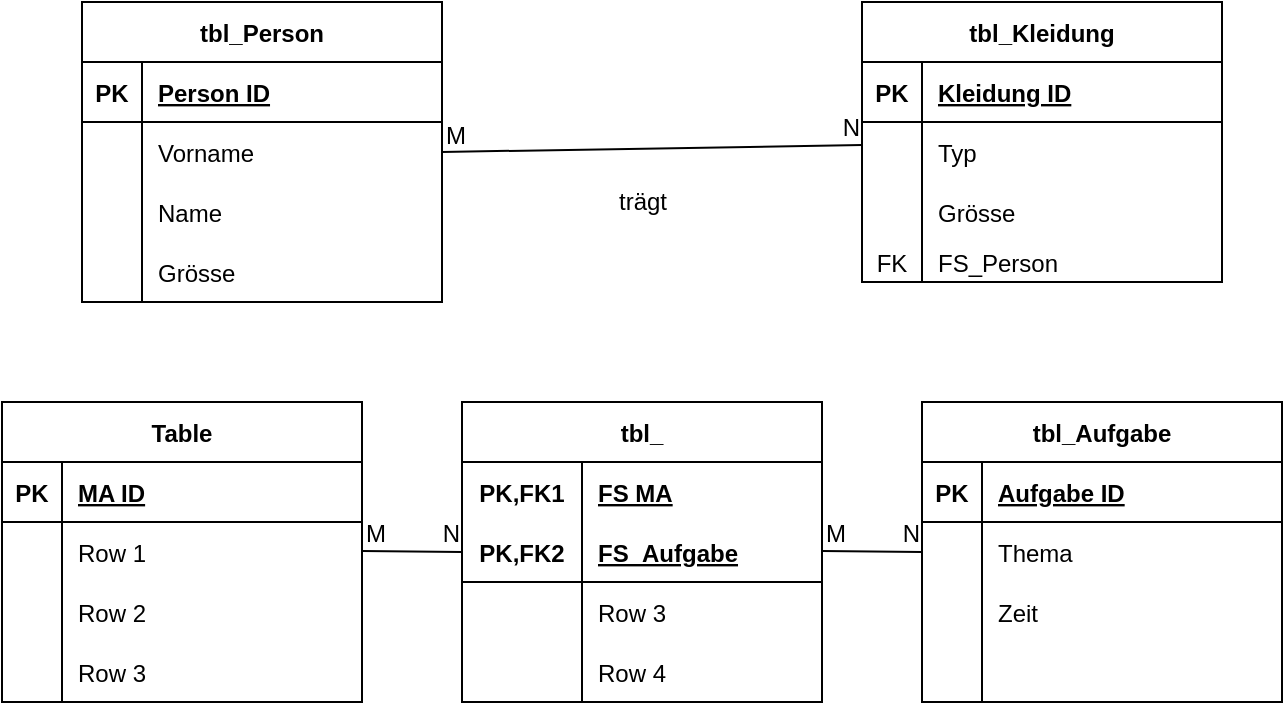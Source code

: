 <mxfile version="20.7.4" type="device"><diagram id="mpMpvYQBf3H_QN6Gp-1d" name="Seite-1"><mxGraphModel dx="642" dy="428" grid="1" gridSize="10" guides="1" tooltips="1" connect="1" arrows="1" fold="1" page="1" pageScale="1" pageWidth="827" pageHeight="1169" math="0" shadow="0"><root><mxCell id="0"/><mxCell id="1" parent="0"/><mxCell id="YbHbZhuPWnZujAh0IzsR-1" value="tbl_Person" style="shape=table;startSize=30;container=1;collapsible=1;childLayout=tableLayout;fixedRows=1;rowLines=0;fontStyle=1;align=center;resizeLast=1;" vertex="1" parent="1"><mxGeometry x="80" y="40" width="180" height="150" as="geometry"/></mxCell><mxCell id="YbHbZhuPWnZujAh0IzsR-2" value="" style="shape=tableRow;horizontal=0;startSize=0;swimlaneHead=0;swimlaneBody=0;fillColor=none;collapsible=0;dropTarget=0;points=[[0,0.5],[1,0.5]];portConstraint=eastwest;top=0;left=0;right=0;bottom=1;" vertex="1" parent="YbHbZhuPWnZujAh0IzsR-1"><mxGeometry y="30" width="180" height="30" as="geometry"/></mxCell><mxCell id="YbHbZhuPWnZujAh0IzsR-3" value="PK" style="shape=partialRectangle;connectable=0;fillColor=none;top=0;left=0;bottom=0;right=0;fontStyle=1;overflow=hidden;" vertex="1" parent="YbHbZhuPWnZujAh0IzsR-2"><mxGeometry width="30" height="30" as="geometry"><mxRectangle width="30" height="30" as="alternateBounds"/></mxGeometry></mxCell><mxCell id="YbHbZhuPWnZujAh0IzsR-4" value="Person ID" style="shape=partialRectangle;connectable=0;fillColor=none;top=0;left=0;bottom=0;right=0;align=left;spacingLeft=6;fontStyle=5;overflow=hidden;" vertex="1" parent="YbHbZhuPWnZujAh0IzsR-2"><mxGeometry x="30" width="150" height="30" as="geometry"><mxRectangle width="150" height="30" as="alternateBounds"/></mxGeometry></mxCell><mxCell id="YbHbZhuPWnZujAh0IzsR-5" value="" style="shape=tableRow;horizontal=0;startSize=0;swimlaneHead=0;swimlaneBody=0;fillColor=none;collapsible=0;dropTarget=0;points=[[0,0.5],[1,0.5]];portConstraint=eastwest;top=0;left=0;right=0;bottom=0;" vertex="1" parent="YbHbZhuPWnZujAh0IzsR-1"><mxGeometry y="60" width="180" height="30" as="geometry"/></mxCell><mxCell id="YbHbZhuPWnZujAh0IzsR-6" value="" style="shape=partialRectangle;connectable=0;fillColor=none;top=0;left=0;bottom=0;right=0;editable=1;overflow=hidden;" vertex="1" parent="YbHbZhuPWnZujAh0IzsR-5"><mxGeometry width="30" height="30" as="geometry"><mxRectangle width="30" height="30" as="alternateBounds"/></mxGeometry></mxCell><mxCell id="YbHbZhuPWnZujAh0IzsR-7" value="Vorname" style="shape=partialRectangle;connectable=0;fillColor=none;top=0;left=0;bottom=0;right=0;align=left;spacingLeft=6;overflow=hidden;" vertex="1" parent="YbHbZhuPWnZujAh0IzsR-5"><mxGeometry x="30" width="150" height="30" as="geometry"><mxRectangle width="150" height="30" as="alternateBounds"/></mxGeometry></mxCell><mxCell id="YbHbZhuPWnZujAh0IzsR-8" value="" style="shape=tableRow;horizontal=0;startSize=0;swimlaneHead=0;swimlaneBody=0;fillColor=none;collapsible=0;dropTarget=0;points=[[0,0.5],[1,0.5]];portConstraint=eastwest;top=0;left=0;right=0;bottom=0;" vertex="1" parent="YbHbZhuPWnZujAh0IzsR-1"><mxGeometry y="90" width="180" height="30" as="geometry"/></mxCell><mxCell id="YbHbZhuPWnZujAh0IzsR-9" value="" style="shape=partialRectangle;connectable=0;fillColor=none;top=0;left=0;bottom=0;right=0;editable=1;overflow=hidden;" vertex="1" parent="YbHbZhuPWnZujAh0IzsR-8"><mxGeometry width="30" height="30" as="geometry"><mxRectangle width="30" height="30" as="alternateBounds"/></mxGeometry></mxCell><mxCell id="YbHbZhuPWnZujAh0IzsR-10" value="Name" style="shape=partialRectangle;connectable=0;fillColor=none;top=0;left=0;bottom=0;right=0;align=left;spacingLeft=6;overflow=hidden;" vertex="1" parent="YbHbZhuPWnZujAh0IzsR-8"><mxGeometry x="30" width="150" height="30" as="geometry"><mxRectangle width="150" height="30" as="alternateBounds"/></mxGeometry></mxCell><mxCell id="YbHbZhuPWnZujAh0IzsR-11" value="" style="shape=tableRow;horizontal=0;startSize=0;swimlaneHead=0;swimlaneBody=0;fillColor=none;collapsible=0;dropTarget=0;points=[[0,0.5],[1,0.5]];portConstraint=eastwest;top=0;left=0;right=0;bottom=0;" vertex="1" parent="YbHbZhuPWnZujAh0IzsR-1"><mxGeometry y="120" width="180" height="30" as="geometry"/></mxCell><mxCell id="YbHbZhuPWnZujAh0IzsR-12" value="" style="shape=partialRectangle;connectable=0;fillColor=none;top=0;left=0;bottom=0;right=0;editable=1;overflow=hidden;" vertex="1" parent="YbHbZhuPWnZujAh0IzsR-11"><mxGeometry width="30" height="30" as="geometry"><mxRectangle width="30" height="30" as="alternateBounds"/></mxGeometry></mxCell><mxCell id="YbHbZhuPWnZujAh0IzsR-13" value="Grösse" style="shape=partialRectangle;connectable=0;fillColor=none;top=0;left=0;bottom=0;right=0;align=left;spacingLeft=6;overflow=hidden;" vertex="1" parent="YbHbZhuPWnZujAh0IzsR-11"><mxGeometry x="30" width="150" height="30" as="geometry"><mxRectangle width="150" height="30" as="alternateBounds"/></mxGeometry></mxCell><mxCell id="YbHbZhuPWnZujAh0IzsR-14" value="" style="endArrow=none;html=1;rounded=0;exitX=1;exitY=0.5;exitDx=0;exitDy=0;" edge="1" parent="1" source="YbHbZhuPWnZujAh0IzsR-5" target="YbHbZhuPWnZujAh0IzsR-17"><mxGeometry relative="1" as="geometry"><mxPoint x="380" y="90" as="sourcePoint"/><mxPoint x="540" y="90" as="targetPoint"/><Array as="points"/></mxGeometry></mxCell><mxCell id="YbHbZhuPWnZujAh0IzsR-15" value="M" style="resizable=0;html=1;align=left;verticalAlign=bottom;" connectable="0" vertex="1" parent="YbHbZhuPWnZujAh0IzsR-14"><mxGeometry x="-1" relative="1" as="geometry"/></mxCell><mxCell id="YbHbZhuPWnZujAh0IzsR-16" value="N" style="resizable=0;html=1;align=right;verticalAlign=bottom;" connectable="0" vertex="1" parent="YbHbZhuPWnZujAh0IzsR-14"><mxGeometry x="1" relative="1" as="geometry"/></mxCell><mxCell id="YbHbZhuPWnZujAh0IzsR-17" value="tbl_Kleidung" style="shape=table;startSize=30;container=1;collapsible=1;childLayout=tableLayout;fixedRows=1;rowLines=0;fontStyle=1;align=center;resizeLast=1;" vertex="1" parent="1"><mxGeometry x="470" y="40" width="180" height="140" as="geometry"/></mxCell><mxCell id="YbHbZhuPWnZujAh0IzsR-18" value="" style="shape=tableRow;horizontal=0;startSize=0;swimlaneHead=0;swimlaneBody=0;fillColor=none;collapsible=0;dropTarget=0;points=[[0,0.5],[1,0.5]];portConstraint=eastwest;top=0;left=0;right=0;bottom=1;" vertex="1" parent="YbHbZhuPWnZujAh0IzsR-17"><mxGeometry y="30" width="180" height="30" as="geometry"/></mxCell><mxCell id="YbHbZhuPWnZujAh0IzsR-19" value="PK" style="shape=partialRectangle;connectable=0;fillColor=none;top=0;left=0;bottom=0;right=0;fontStyle=1;overflow=hidden;" vertex="1" parent="YbHbZhuPWnZujAh0IzsR-18"><mxGeometry width="30" height="30" as="geometry"><mxRectangle width="30" height="30" as="alternateBounds"/></mxGeometry></mxCell><mxCell id="YbHbZhuPWnZujAh0IzsR-20" value="Kleidung ID" style="shape=partialRectangle;connectable=0;fillColor=none;top=0;left=0;bottom=0;right=0;align=left;spacingLeft=6;fontStyle=5;overflow=hidden;" vertex="1" parent="YbHbZhuPWnZujAh0IzsR-18"><mxGeometry x="30" width="150" height="30" as="geometry"><mxRectangle width="150" height="30" as="alternateBounds"/></mxGeometry></mxCell><mxCell id="YbHbZhuPWnZujAh0IzsR-21" value="" style="shape=tableRow;horizontal=0;startSize=0;swimlaneHead=0;swimlaneBody=0;fillColor=none;collapsible=0;dropTarget=0;points=[[0,0.5],[1,0.5]];portConstraint=eastwest;top=0;left=0;right=0;bottom=0;" vertex="1" parent="YbHbZhuPWnZujAh0IzsR-17"><mxGeometry y="60" width="180" height="30" as="geometry"/></mxCell><mxCell id="YbHbZhuPWnZujAh0IzsR-22" value="" style="shape=partialRectangle;connectable=0;fillColor=none;top=0;left=0;bottom=0;right=0;editable=1;overflow=hidden;" vertex="1" parent="YbHbZhuPWnZujAh0IzsR-21"><mxGeometry width="30" height="30" as="geometry"><mxRectangle width="30" height="30" as="alternateBounds"/></mxGeometry></mxCell><mxCell id="YbHbZhuPWnZujAh0IzsR-23" value="Typ" style="shape=partialRectangle;connectable=0;fillColor=none;top=0;left=0;bottom=0;right=0;align=left;spacingLeft=6;overflow=hidden;" vertex="1" parent="YbHbZhuPWnZujAh0IzsR-21"><mxGeometry x="30" width="150" height="30" as="geometry"><mxRectangle width="150" height="30" as="alternateBounds"/></mxGeometry></mxCell><mxCell id="YbHbZhuPWnZujAh0IzsR-24" value="" style="shape=tableRow;horizontal=0;startSize=0;swimlaneHead=0;swimlaneBody=0;fillColor=none;collapsible=0;dropTarget=0;points=[[0,0.5],[1,0.5]];portConstraint=eastwest;top=0;left=0;right=0;bottom=0;" vertex="1" parent="YbHbZhuPWnZujAh0IzsR-17"><mxGeometry y="90" width="180" height="30" as="geometry"/></mxCell><mxCell id="YbHbZhuPWnZujAh0IzsR-25" value="" style="shape=partialRectangle;connectable=0;fillColor=none;top=0;left=0;bottom=0;right=0;editable=1;overflow=hidden;" vertex="1" parent="YbHbZhuPWnZujAh0IzsR-24"><mxGeometry width="30" height="30" as="geometry"><mxRectangle width="30" height="30" as="alternateBounds"/></mxGeometry></mxCell><mxCell id="YbHbZhuPWnZujAh0IzsR-26" value="Grösse" style="shape=partialRectangle;connectable=0;fillColor=none;top=0;left=0;bottom=0;right=0;align=left;spacingLeft=6;overflow=hidden;" vertex="1" parent="YbHbZhuPWnZujAh0IzsR-24"><mxGeometry x="30" width="150" height="30" as="geometry"><mxRectangle width="150" height="30" as="alternateBounds"/></mxGeometry></mxCell><mxCell id="YbHbZhuPWnZujAh0IzsR-27" value="" style="shape=tableRow;horizontal=0;startSize=0;swimlaneHead=0;swimlaneBody=0;fillColor=none;collapsible=0;dropTarget=0;points=[[0,0.5],[1,0.5]];portConstraint=eastwest;top=0;left=0;right=0;bottom=0;" vertex="1" parent="YbHbZhuPWnZujAh0IzsR-17"><mxGeometry y="120" width="180" height="20" as="geometry"/></mxCell><mxCell id="YbHbZhuPWnZujAh0IzsR-28" value="FK" style="shape=partialRectangle;connectable=0;fillColor=none;top=0;left=0;bottom=0;right=0;editable=1;overflow=hidden;" vertex="1" parent="YbHbZhuPWnZujAh0IzsR-27"><mxGeometry width="30" height="20" as="geometry"><mxRectangle width="30" height="20" as="alternateBounds"/></mxGeometry></mxCell><mxCell id="YbHbZhuPWnZujAh0IzsR-29" value="FS_Person" style="shape=partialRectangle;connectable=0;fillColor=none;top=0;left=0;bottom=0;right=0;align=left;spacingLeft=6;overflow=hidden;" vertex="1" parent="YbHbZhuPWnZujAh0IzsR-27"><mxGeometry x="30" width="150" height="20" as="geometry"><mxRectangle width="150" height="20" as="alternateBounds"/></mxGeometry></mxCell><mxCell id="YbHbZhuPWnZujAh0IzsR-30" value="trägt" style="text;html=1;align=center;verticalAlign=middle;resizable=0;points=[];autosize=1;strokeColor=none;fillColor=none;" vertex="1" parent="1"><mxGeometry x="335" y="125" width="50" height="30" as="geometry"/></mxCell><mxCell id="YbHbZhuPWnZujAh0IzsR-31" value="Table" style="shape=table;startSize=30;container=1;collapsible=1;childLayout=tableLayout;fixedRows=1;rowLines=0;fontStyle=1;align=center;resizeLast=1;" vertex="1" parent="1"><mxGeometry x="40" y="240" width="180" height="150" as="geometry"/></mxCell><mxCell id="YbHbZhuPWnZujAh0IzsR-32" value="" style="shape=tableRow;horizontal=0;startSize=0;swimlaneHead=0;swimlaneBody=0;fillColor=none;collapsible=0;dropTarget=0;points=[[0,0.5],[1,0.5]];portConstraint=eastwest;top=0;left=0;right=0;bottom=1;" vertex="1" parent="YbHbZhuPWnZujAh0IzsR-31"><mxGeometry y="30" width="180" height="30" as="geometry"/></mxCell><mxCell id="YbHbZhuPWnZujAh0IzsR-33" value="PK" style="shape=partialRectangle;connectable=0;fillColor=none;top=0;left=0;bottom=0;right=0;fontStyle=1;overflow=hidden;" vertex="1" parent="YbHbZhuPWnZujAh0IzsR-32"><mxGeometry width="30" height="30" as="geometry"><mxRectangle width="30" height="30" as="alternateBounds"/></mxGeometry></mxCell><mxCell id="YbHbZhuPWnZujAh0IzsR-34" value="MA ID" style="shape=partialRectangle;connectable=0;fillColor=none;top=0;left=0;bottom=0;right=0;align=left;spacingLeft=6;fontStyle=5;overflow=hidden;" vertex="1" parent="YbHbZhuPWnZujAh0IzsR-32"><mxGeometry x="30" width="150" height="30" as="geometry"><mxRectangle width="150" height="30" as="alternateBounds"/></mxGeometry></mxCell><mxCell id="YbHbZhuPWnZujAh0IzsR-35" value="" style="shape=tableRow;horizontal=0;startSize=0;swimlaneHead=0;swimlaneBody=0;fillColor=none;collapsible=0;dropTarget=0;points=[[0,0.5],[1,0.5]];portConstraint=eastwest;top=0;left=0;right=0;bottom=0;" vertex="1" parent="YbHbZhuPWnZujAh0IzsR-31"><mxGeometry y="60" width="180" height="30" as="geometry"/></mxCell><mxCell id="YbHbZhuPWnZujAh0IzsR-36" value="" style="shape=partialRectangle;connectable=0;fillColor=none;top=0;left=0;bottom=0;right=0;editable=1;overflow=hidden;" vertex="1" parent="YbHbZhuPWnZujAh0IzsR-35"><mxGeometry width="30" height="30" as="geometry"><mxRectangle width="30" height="30" as="alternateBounds"/></mxGeometry></mxCell><mxCell id="YbHbZhuPWnZujAh0IzsR-37" value="Row 1" style="shape=partialRectangle;connectable=0;fillColor=none;top=0;left=0;bottom=0;right=0;align=left;spacingLeft=6;overflow=hidden;" vertex="1" parent="YbHbZhuPWnZujAh0IzsR-35"><mxGeometry x="30" width="150" height="30" as="geometry"><mxRectangle width="150" height="30" as="alternateBounds"/></mxGeometry></mxCell><mxCell id="YbHbZhuPWnZujAh0IzsR-38" value="" style="shape=tableRow;horizontal=0;startSize=0;swimlaneHead=0;swimlaneBody=0;fillColor=none;collapsible=0;dropTarget=0;points=[[0,0.5],[1,0.5]];portConstraint=eastwest;top=0;left=0;right=0;bottom=0;" vertex="1" parent="YbHbZhuPWnZujAh0IzsR-31"><mxGeometry y="90" width="180" height="30" as="geometry"/></mxCell><mxCell id="YbHbZhuPWnZujAh0IzsR-39" value="" style="shape=partialRectangle;connectable=0;fillColor=none;top=0;left=0;bottom=0;right=0;editable=1;overflow=hidden;" vertex="1" parent="YbHbZhuPWnZujAh0IzsR-38"><mxGeometry width="30" height="30" as="geometry"><mxRectangle width="30" height="30" as="alternateBounds"/></mxGeometry></mxCell><mxCell id="YbHbZhuPWnZujAh0IzsR-40" value="Row 2" style="shape=partialRectangle;connectable=0;fillColor=none;top=0;left=0;bottom=0;right=0;align=left;spacingLeft=6;overflow=hidden;" vertex="1" parent="YbHbZhuPWnZujAh0IzsR-38"><mxGeometry x="30" width="150" height="30" as="geometry"><mxRectangle width="150" height="30" as="alternateBounds"/></mxGeometry></mxCell><mxCell id="YbHbZhuPWnZujAh0IzsR-41" value="" style="shape=tableRow;horizontal=0;startSize=0;swimlaneHead=0;swimlaneBody=0;fillColor=none;collapsible=0;dropTarget=0;points=[[0,0.5],[1,0.5]];portConstraint=eastwest;top=0;left=0;right=0;bottom=0;" vertex="1" parent="YbHbZhuPWnZujAh0IzsR-31"><mxGeometry y="120" width="180" height="30" as="geometry"/></mxCell><mxCell id="YbHbZhuPWnZujAh0IzsR-42" value="" style="shape=partialRectangle;connectable=0;fillColor=none;top=0;left=0;bottom=0;right=0;editable=1;overflow=hidden;" vertex="1" parent="YbHbZhuPWnZujAh0IzsR-41"><mxGeometry width="30" height="30" as="geometry"><mxRectangle width="30" height="30" as="alternateBounds"/></mxGeometry></mxCell><mxCell id="YbHbZhuPWnZujAh0IzsR-43" value="Row 3" style="shape=partialRectangle;connectable=0;fillColor=none;top=0;left=0;bottom=0;right=0;align=left;spacingLeft=6;overflow=hidden;" vertex="1" parent="YbHbZhuPWnZujAh0IzsR-41"><mxGeometry x="30" width="150" height="30" as="geometry"><mxRectangle width="150" height="30" as="alternateBounds"/></mxGeometry></mxCell><mxCell id="YbHbZhuPWnZujAh0IzsR-44" value="tbl_" style="shape=table;startSize=30;container=1;collapsible=1;childLayout=tableLayout;fixedRows=1;rowLines=0;fontStyle=1;align=center;resizeLast=1;" vertex="1" parent="1"><mxGeometry x="270" y="240" width="180" height="150" as="geometry"/></mxCell><mxCell id="YbHbZhuPWnZujAh0IzsR-45" value="" style="shape=tableRow;horizontal=0;startSize=0;swimlaneHead=0;swimlaneBody=0;fillColor=none;collapsible=0;dropTarget=0;points=[[0,0.5],[1,0.5]];portConstraint=eastwest;top=0;left=0;right=0;bottom=0;" vertex="1" parent="YbHbZhuPWnZujAh0IzsR-44"><mxGeometry y="30" width="180" height="30" as="geometry"/></mxCell><mxCell id="YbHbZhuPWnZujAh0IzsR-46" value="PK,FK1" style="shape=partialRectangle;connectable=0;fillColor=none;top=0;left=0;bottom=0;right=0;fontStyle=1;overflow=hidden;" vertex="1" parent="YbHbZhuPWnZujAh0IzsR-45"><mxGeometry width="60" height="30" as="geometry"><mxRectangle width="60" height="30" as="alternateBounds"/></mxGeometry></mxCell><mxCell id="YbHbZhuPWnZujAh0IzsR-47" value="FS MA" style="shape=partialRectangle;connectable=0;fillColor=none;top=0;left=0;bottom=0;right=0;align=left;spacingLeft=6;fontStyle=5;overflow=hidden;" vertex="1" parent="YbHbZhuPWnZujAh0IzsR-45"><mxGeometry x="60" width="120" height="30" as="geometry"><mxRectangle width="120" height="30" as="alternateBounds"/></mxGeometry></mxCell><mxCell id="YbHbZhuPWnZujAh0IzsR-48" value="" style="shape=tableRow;horizontal=0;startSize=0;swimlaneHead=0;swimlaneBody=0;fillColor=none;collapsible=0;dropTarget=0;points=[[0,0.5],[1,0.5]];portConstraint=eastwest;top=0;left=0;right=0;bottom=1;" vertex="1" parent="YbHbZhuPWnZujAh0IzsR-44"><mxGeometry y="60" width="180" height="30" as="geometry"/></mxCell><mxCell id="YbHbZhuPWnZujAh0IzsR-49" value="PK,FK2" style="shape=partialRectangle;connectable=0;fillColor=none;top=0;left=0;bottom=0;right=0;fontStyle=1;overflow=hidden;" vertex="1" parent="YbHbZhuPWnZujAh0IzsR-48"><mxGeometry width="60" height="30" as="geometry"><mxRectangle width="60" height="30" as="alternateBounds"/></mxGeometry></mxCell><mxCell id="YbHbZhuPWnZujAh0IzsR-50" value="FS_Aufgabe" style="shape=partialRectangle;connectable=0;fillColor=none;top=0;left=0;bottom=0;right=0;align=left;spacingLeft=6;fontStyle=5;overflow=hidden;" vertex="1" parent="YbHbZhuPWnZujAh0IzsR-48"><mxGeometry x="60" width="120" height="30" as="geometry"><mxRectangle width="120" height="30" as="alternateBounds"/></mxGeometry></mxCell><mxCell id="YbHbZhuPWnZujAh0IzsR-51" value="" style="shape=tableRow;horizontal=0;startSize=0;swimlaneHead=0;swimlaneBody=0;fillColor=none;collapsible=0;dropTarget=0;points=[[0,0.5],[1,0.5]];portConstraint=eastwest;top=0;left=0;right=0;bottom=0;" vertex="1" parent="YbHbZhuPWnZujAh0IzsR-44"><mxGeometry y="90" width="180" height="30" as="geometry"/></mxCell><mxCell id="YbHbZhuPWnZujAh0IzsR-52" value="" style="shape=partialRectangle;connectable=0;fillColor=none;top=0;left=0;bottom=0;right=0;editable=1;overflow=hidden;" vertex="1" parent="YbHbZhuPWnZujAh0IzsR-51"><mxGeometry width="60" height="30" as="geometry"><mxRectangle width="60" height="30" as="alternateBounds"/></mxGeometry></mxCell><mxCell id="YbHbZhuPWnZujAh0IzsR-53" value="Row 3" style="shape=partialRectangle;connectable=0;fillColor=none;top=0;left=0;bottom=0;right=0;align=left;spacingLeft=6;overflow=hidden;" vertex="1" parent="YbHbZhuPWnZujAh0IzsR-51"><mxGeometry x="60" width="120" height="30" as="geometry"><mxRectangle width="120" height="30" as="alternateBounds"/></mxGeometry></mxCell><mxCell id="YbHbZhuPWnZujAh0IzsR-54" value="" style="shape=tableRow;horizontal=0;startSize=0;swimlaneHead=0;swimlaneBody=0;fillColor=none;collapsible=0;dropTarget=0;points=[[0,0.5],[1,0.5]];portConstraint=eastwest;top=0;left=0;right=0;bottom=0;" vertex="1" parent="YbHbZhuPWnZujAh0IzsR-44"><mxGeometry y="120" width="180" height="30" as="geometry"/></mxCell><mxCell id="YbHbZhuPWnZujAh0IzsR-55" value="" style="shape=partialRectangle;connectable=0;fillColor=none;top=0;left=0;bottom=0;right=0;editable=1;overflow=hidden;" vertex="1" parent="YbHbZhuPWnZujAh0IzsR-54"><mxGeometry width="60" height="30" as="geometry"><mxRectangle width="60" height="30" as="alternateBounds"/></mxGeometry></mxCell><mxCell id="YbHbZhuPWnZujAh0IzsR-56" value="Row 4" style="shape=partialRectangle;connectable=0;fillColor=none;top=0;left=0;bottom=0;right=0;align=left;spacingLeft=6;overflow=hidden;" vertex="1" parent="YbHbZhuPWnZujAh0IzsR-54"><mxGeometry x="60" width="120" height="30" as="geometry"><mxRectangle width="120" height="30" as="alternateBounds"/></mxGeometry></mxCell><mxCell id="YbHbZhuPWnZujAh0IzsR-57" value="tbl_Aufgabe" style="shape=table;startSize=30;container=1;collapsible=1;childLayout=tableLayout;fixedRows=1;rowLines=0;fontStyle=1;align=center;resizeLast=1;" vertex="1" parent="1"><mxGeometry x="500" y="240" width="180" height="150" as="geometry"/></mxCell><mxCell id="YbHbZhuPWnZujAh0IzsR-58" value="" style="shape=tableRow;horizontal=0;startSize=0;swimlaneHead=0;swimlaneBody=0;fillColor=none;collapsible=0;dropTarget=0;points=[[0,0.5],[1,0.5]];portConstraint=eastwest;top=0;left=0;right=0;bottom=1;" vertex="1" parent="YbHbZhuPWnZujAh0IzsR-57"><mxGeometry y="30" width="180" height="30" as="geometry"/></mxCell><mxCell id="YbHbZhuPWnZujAh0IzsR-59" value="PK" style="shape=partialRectangle;connectable=0;fillColor=none;top=0;left=0;bottom=0;right=0;fontStyle=1;overflow=hidden;" vertex="1" parent="YbHbZhuPWnZujAh0IzsR-58"><mxGeometry width="30" height="30" as="geometry"><mxRectangle width="30" height="30" as="alternateBounds"/></mxGeometry></mxCell><mxCell id="YbHbZhuPWnZujAh0IzsR-60" value="Aufgabe ID" style="shape=partialRectangle;connectable=0;fillColor=none;top=0;left=0;bottom=0;right=0;align=left;spacingLeft=6;fontStyle=5;overflow=hidden;" vertex="1" parent="YbHbZhuPWnZujAh0IzsR-58"><mxGeometry x="30" width="150" height="30" as="geometry"><mxRectangle width="150" height="30" as="alternateBounds"/></mxGeometry></mxCell><mxCell id="YbHbZhuPWnZujAh0IzsR-61" value="" style="shape=tableRow;horizontal=0;startSize=0;swimlaneHead=0;swimlaneBody=0;fillColor=none;collapsible=0;dropTarget=0;points=[[0,0.5],[1,0.5]];portConstraint=eastwest;top=0;left=0;right=0;bottom=0;" vertex="1" parent="YbHbZhuPWnZujAh0IzsR-57"><mxGeometry y="60" width="180" height="30" as="geometry"/></mxCell><mxCell id="YbHbZhuPWnZujAh0IzsR-62" value="" style="shape=partialRectangle;connectable=0;fillColor=none;top=0;left=0;bottom=0;right=0;editable=1;overflow=hidden;" vertex="1" parent="YbHbZhuPWnZujAh0IzsR-61"><mxGeometry width="30" height="30" as="geometry"><mxRectangle width="30" height="30" as="alternateBounds"/></mxGeometry></mxCell><mxCell id="YbHbZhuPWnZujAh0IzsR-63" value="Thema" style="shape=partialRectangle;connectable=0;fillColor=none;top=0;left=0;bottom=0;right=0;align=left;spacingLeft=6;overflow=hidden;" vertex="1" parent="YbHbZhuPWnZujAh0IzsR-61"><mxGeometry x="30" width="150" height="30" as="geometry"><mxRectangle width="150" height="30" as="alternateBounds"/></mxGeometry></mxCell><mxCell id="YbHbZhuPWnZujAh0IzsR-64" value="" style="shape=tableRow;horizontal=0;startSize=0;swimlaneHead=0;swimlaneBody=0;fillColor=none;collapsible=0;dropTarget=0;points=[[0,0.5],[1,0.5]];portConstraint=eastwest;top=0;left=0;right=0;bottom=0;" vertex="1" parent="YbHbZhuPWnZujAh0IzsR-57"><mxGeometry y="90" width="180" height="30" as="geometry"/></mxCell><mxCell id="YbHbZhuPWnZujAh0IzsR-65" value="" style="shape=partialRectangle;connectable=0;fillColor=none;top=0;left=0;bottom=0;right=0;editable=1;overflow=hidden;" vertex="1" parent="YbHbZhuPWnZujAh0IzsR-64"><mxGeometry width="30" height="30" as="geometry"><mxRectangle width="30" height="30" as="alternateBounds"/></mxGeometry></mxCell><mxCell id="YbHbZhuPWnZujAh0IzsR-66" value="Zeit" style="shape=partialRectangle;connectable=0;fillColor=none;top=0;left=0;bottom=0;right=0;align=left;spacingLeft=6;overflow=hidden;" vertex="1" parent="YbHbZhuPWnZujAh0IzsR-64"><mxGeometry x="30" width="150" height="30" as="geometry"><mxRectangle width="150" height="30" as="alternateBounds"/></mxGeometry></mxCell><mxCell id="YbHbZhuPWnZujAh0IzsR-67" value="" style="shape=tableRow;horizontal=0;startSize=0;swimlaneHead=0;swimlaneBody=0;fillColor=none;collapsible=0;dropTarget=0;points=[[0,0.5],[1,0.5]];portConstraint=eastwest;top=0;left=0;right=0;bottom=0;" vertex="1" parent="YbHbZhuPWnZujAh0IzsR-57"><mxGeometry y="120" width="180" height="30" as="geometry"/></mxCell><mxCell id="YbHbZhuPWnZujAh0IzsR-68" value="" style="shape=partialRectangle;connectable=0;fillColor=none;top=0;left=0;bottom=0;right=0;editable=1;overflow=hidden;" vertex="1" parent="YbHbZhuPWnZujAh0IzsR-67"><mxGeometry width="30" height="30" as="geometry"><mxRectangle width="30" height="30" as="alternateBounds"/></mxGeometry></mxCell><mxCell id="YbHbZhuPWnZujAh0IzsR-69" value="" style="shape=partialRectangle;connectable=0;fillColor=none;top=0;left=0;bottom=0;right=0;align=left;spacingLeft=6;overflow=hidden;" vertex="1" parent="YbHbZhuPWnZujAh0IzsR-67"><mxGeometry x="30" width="150" height="30" as="geometry"><mxRectangle width="150" height="30" as="alternateBounds"/></mxGeometry></mxCell><mxCell id="YbHbZhuPWnZujAh0IzsR-70" value="" style="endArrow=none;html=1;rounded=0;" edge="1" parent="1"><mxGeometry relative="1" as="geometry"><mxPoint x="220" y="314.5" as="sourcePoint"/><mxPoint x="270" y="315" as="targetPoint"/></mxGeometry></mxCell><mxCell id="YbHbZhuPWnZujAh0IzsR-71" value="M" style="resizable=0;html=1;align=left;verticalAlign=bottom;" connectable="0" vertex="1" parent="YbHbZhuPWnZujAh0IzsR-70"><mxGeometry x="-1" relative="1" as="geometry"/></mxCell><mxCell id="YbHbZhuPWnZujAh0IzsR-72" value="N" style="resizable=0;html=1;align=right;verticalAlign=bottom;" connectable="0" vertex="1" parent="YbHbZhuPWnZujAh0IzsR-70"><mxGeometry x="1" relative="1" as="geometry"/></mxCell><mxCell id="YbHbZhuPWnZujAh0IzsR-73" value="" style="endArrow=none;html=1;rounded=0;" edge="1" parent="1"><mxGeometry relative="1" as="geometry"><mxPoint x="450" y="314.5" as="sourcePoint"/><mxPoint x="500" y="315" as="targetPoint"/></mxGeometry></mxCell><mxCell id="YbHbZhuPWnZujAh0IzsR-74" value="M" style="resizable=0;html=1;align=left;verticalAlign=bottom;" connectable="0" vertex="1" parent="YbHbZhuPWnZujAh0IzsR-73"><mxGeometry x="-1" relative="1" as="geometry"/></mxCell><mxCell id="YbHbZhuPWnZujAh0IzsR-75" value="N" style="resizable=0;html=1;align=right;verticalAlign=bottom;" connectable="0" vertex="1" parent="YbHbZhuPWnZujAh0IzsR-73"><mxGeometry x="1" relative="1" as="geometry"/></mxCell></root></mxGraphModel></diagram></mxfile>
